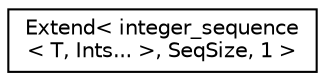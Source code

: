 digraph "Graphical Class Hierarchy"
{
 // LATEX_PDF_SIZE
  edge [fontname="Helvetica",fontsize="10",labelfontname="Helvetica",labelfontsize="10"];
  node [fontname="Helvetica",fontsize="10",shape=record];
  rankdir="LR";
  Node0 [label="Extend\< integer_sequence\l\< T, Ints... \>, SeqSize, 1 \>",height=0.2,width=0.4,color="black", fillcolor="white", style="filled",URL="$structdetail_1_1utility__internal_1_1Extend_3_01integer__sequence_3_01T_00_01Ints_8_8_8_01_4_00_01SeqSize_00_011_01_4.html",tooltip=" "];
}

